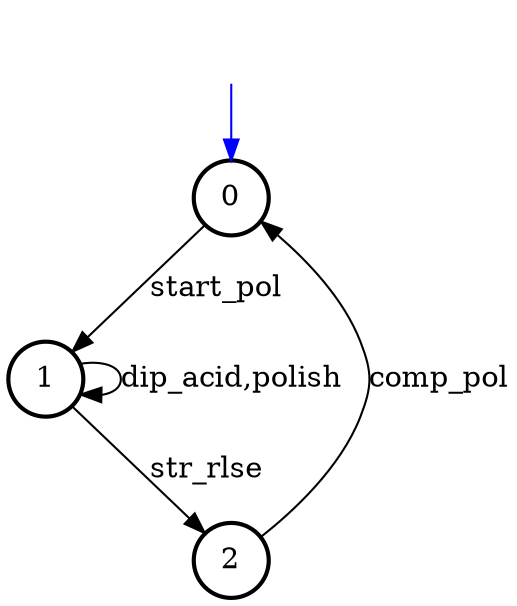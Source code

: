 digraph Image {overlap=scale;node [shape=circle, style=bold, constraint=false];"_0" [peripheries=1,label="0"];"_0" -> "_1" [label="start_pol"]"_1" [peripheries=1,label="1"];"_1" -> "_1" [label="dip_acid,polish"]"_1" -> "_2" [label="str_rlse"]"_2" [peripheries=1,label="2"];"_2" -> "_0" [label="comp_pol"]node [shape=plaintext];" "-> "_0" [color=blue];}